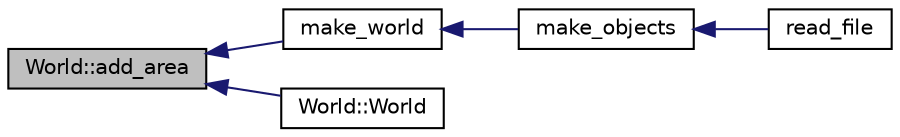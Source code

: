 digraph G
{
  edge [fontname="Helvetica",fontsize="10",labelfontname="Helvetica",labelfontsize="10"];
  node [fontname="Helvetica",fontsize="10",shape=record];
  rankdir="LR";
  Node1 [label="World::add_area",height=0.2,width=0.4,color="black", fillcolor="grey75", style="filled" fontcolor="black"];
  Node1 -> Node2 [dir="back",color="midnightblue",fontsize="10",style="solid",fontname="Helvetica"];
  Node2 [label="make_world",height=0.2,width=0.4,color="black", fillcolor="white", style="filled",URL="$parser_8h.html#aa822a7164b884d2b057604a10a69f160"];
  Node2 -> Node3 [dir="back",color="midnightblue",fontsize="10",style="solid",fontname="Helvetica"];
  Node3 [label="make_objects",height=0.2,width=0.4,color="black", fillcolor="white", style="filled",URL="$parser_8h.html#a0770bb1cd7b266aa1bdaca961380244c"];
  Node3 -> Node4 [dir="back",color="midnightblue",fontsize="10",style="solid",fontname="Helvetica"];
  Node4 [label="read_file",height=0.2,width=0.4,color="black", fillcolor="white", style="filled",URL="$parser_8h.html#a56cad0ffafea1cb6e859d550e423d599"];
  Node1 -> Node5 [dir="back",color="midnightblue",fontsize="10",style="solid",fontname="Helvetica"];
  Node5 [label="World::World",height=0.2,width=0.4,color="black", fillcolor="white", style="filled",URL="$class_world.html#a5d24f8974db6e08f1938389ad8937c3e"];
}
